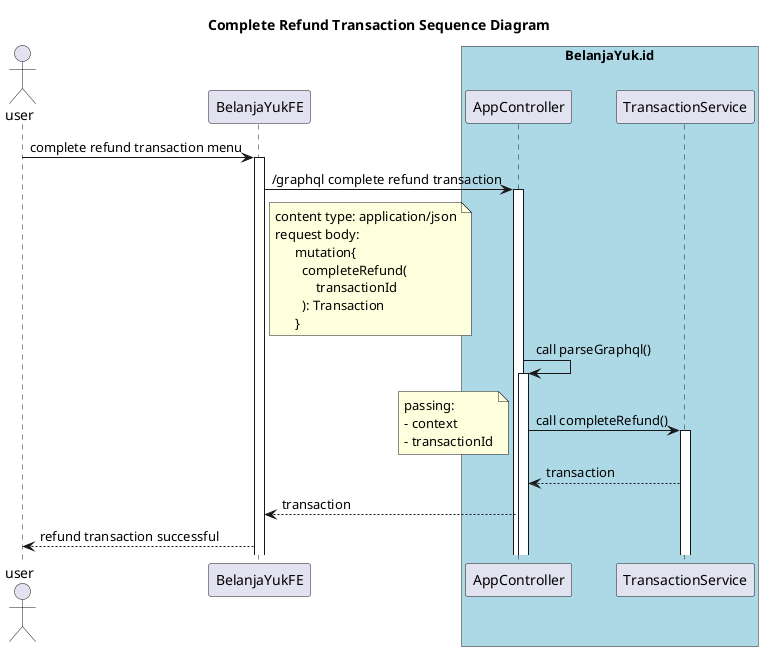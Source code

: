 @startuml
title: Complete Refund Transaction Sequence Diagram
actor user
participant BelanjaYukFE
box "BelanjaYuk.id" #LightBlue
participant AppController
participant TransactionService
end box

user -> BelanjaYukFE ++ : complete refund transaction menu
BelanjaYukFE -> AppController ++ : /graphql complete refund transaction
    note right of BelanjaYukFE
    content type: application/json
    request body:
          mutation{
            completeRefund(
                transactionId
            ): Transaction
          }
    end note
AppController -> AppController ++ : call parseGraphql()
AppController -> TransactionService ++ : call completeRefund()
    note left
    passing:
    - context
    - transactionId
    end note
TransactionService --> AppController : transaction
AppController --> BelanjaYukFE : transaction
BelanjaYukFE --> user : refund transaction successful
@enduml